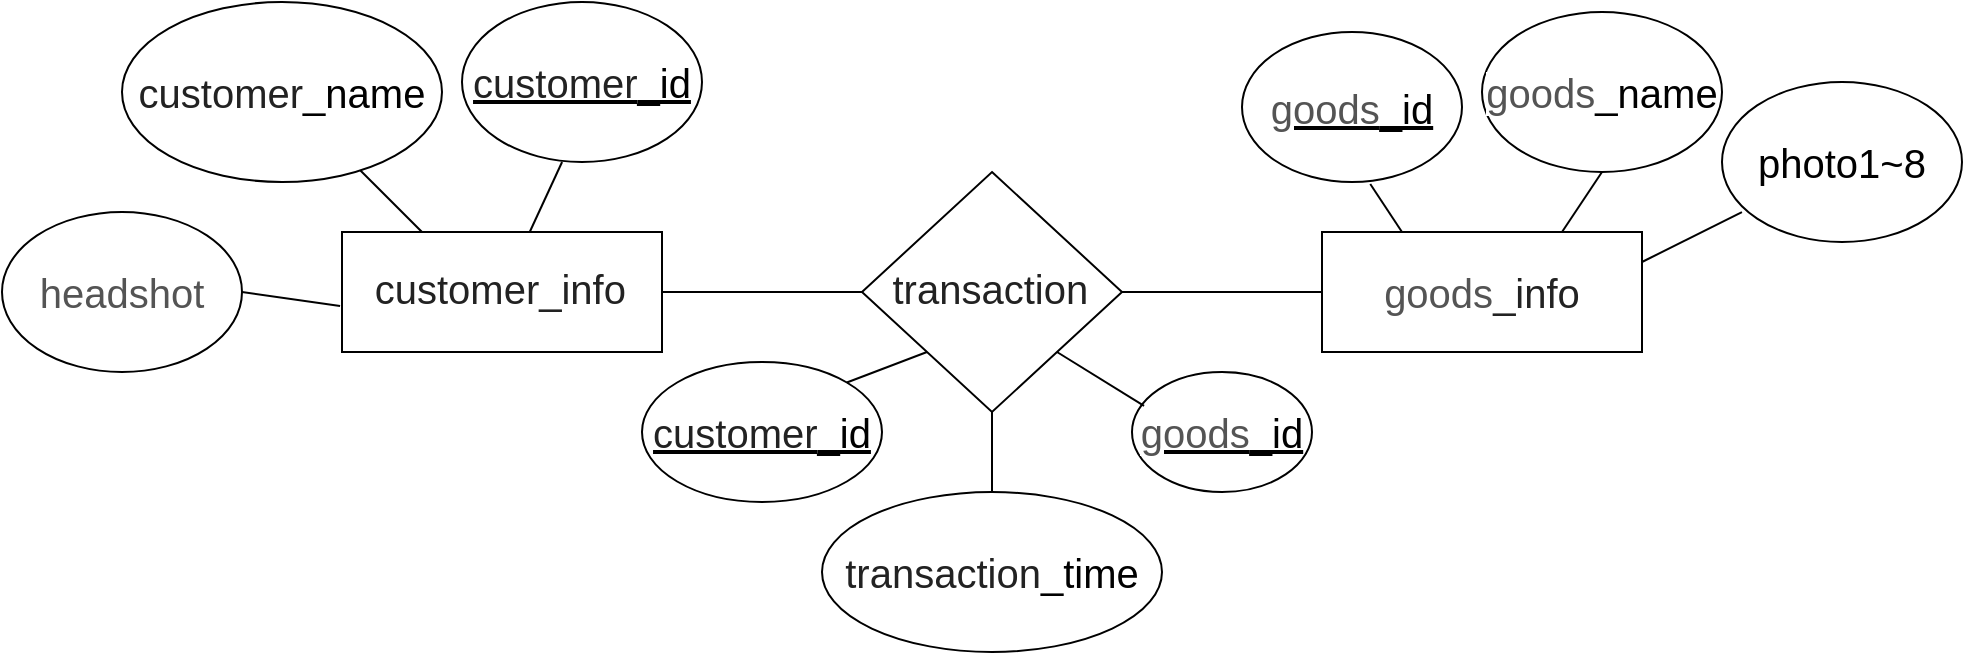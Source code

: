 <mxfile version="11.0.7" type="device"><diagram id="Ka_ja4ZUFtd8mzAhdg6k" name="Page-1"><mxGraphModel dx="1609" dy="516" grid="1" gridSize="10" guides="1" tooltips="1" connect="1" arrows="1" fold="1" page="1" pageScale="1" pageWidth="827" pageHeight="1169" math="0" shadow="0"><root><mxCell id="0"/><mxCell id="1" parent="0"/><mxCell id="z7IGRd4-mGyFEMZIbb4k-1" value="&lt;pre class=&quot;tw-data-text tw-ta tw-text-large&quot; id=&quot;tw-target-text&quot; style=&quot;line-height: 44px ; margin-top: 0px ; margin-bottom: 0px ; border: none ; padding: 0px 0.14em 0px 0px ; position: relative ; resize: none ; font-family: inherit ; overflow: hidden ; width: 283px ; white-space: pre-wrap ; overflow-wrap: break-word ; color: rgb(34 , 34 , 34)&quot;&gt;&lt;span tabindex=&quot;0&quot; lang=&quot;en&quot;&gt;&lt;font style=&quot;font-size: 20px&quot;&gt;customer_info&lt;/font&gt;&lt;/span&gt;&lt;/pre&gt;" style="rounded=0;whiteSpace=wrap;html=1;align=center;" parent="1" vertex="1"><mxGeometry x="130" y="150" width="160" height="60" as="geometry"/></mxCell><mxCell id="z7IGRd4-mGyFEMZIbb4k-2" value="&lt;span style=&quot;color: rgb(84 , 84 , 84) ; font-family: &amp;#34;arial&amp;#34; , sans-serif ; background-color: rgb(255 , 255 , 255) ; font-size: 20px&quot;&gt;&lt;font style=&quot;font-size: 20px&quot;&gt;goods&lt;/font&gt;&lt;/span&gt;&lt;span style=&quot;font-size: 20px ; color: rgb(34 , 34 , 34) ; font-family: inherit ; white-space: pre-wrap&quot;&gt;_info&lt;/span&gt;&lt;span style=&quot;color: rgb(84 , 84 , 84) ; font-family: &amp;#34;arial&amp;#34; , sans-serif ; background-color: rgb(255 , 255 , 255) ; font-size: 20px&quot;&gt;&lt;font style=&quot;font-size: 20px&quot;&gt;&lt;br&gt;&lt;/font&gt;&lt;/span&gt;" style="rounded=0;whiteSpace=wrap;html=1;align=center;" parent="1" vertex="1"><mxGeometry x="620" y="150" width="160" height="60" as="geometry"/></mxCell><mxCell id="z7IGRd4-mGyFEMZIbb4k-4" value="&lt;font style=&quot;font-size: 20px&quot;&gt;&lt;span style=&quot;color: rgb(34 , 34 , 34) ; font-family: inherit ; white-space: pre-wrap&quot;&gt;customer&lt;/span&gt;_name&lt;/font&gt;" style="ellipse;whiteSpace=wrap;html=1;align=center;" parent="1" vertex="1"><mxGeometry x="20" y="35" width="160" height="90" as="geometry"/></mxCell><mxCell id="z7IGRd4-mGyFEMZIbb4k-5" value="&lt;font&gt;&lt;span style=&quot;color: rgb(84 , 84 , 84) ; font-family: &amp;#34;arial&amp;#34; , sans-serif ; text-align: left ; background-color: rgb(255 , 255 , 255)&quot;&gt;&lt;font style=&quot;font-size: 20px&quot;&gt;headshot&lt;/font&gt;&lt;/span&gt;&lt;br&gt;&lt;/font&gt;" style="ellipse;whiteSpace=wrap;html=1;align=center;" parent="1" vertex="1"><mxGeometry x="-40" y="140" width="120" height="80" as="geometry"/></mxCell><mxCell id="z7IGRd4-mGyFEMZIbb4k-6" value="&lt;font style=&quot;font-size: 20px&quot;&gt;photo1~8&lt;br&gt;&lt;/font&gt;" style="ellipse;whiteSpace=wrap;html=1;align=center;" parent="1" vertex="1"><mxGeometry x="820" y="75" width="120" height="80" as="geometry"/></mxCell><mxCell id="z7IGRd4-mGyFEMZIbb4k-15" value="&lt;font style=&quot;font-size: 20px&quot;&gt;&lt;span style=&quot;color: rgb(84 , 84 , 84) ; font-family: &amp;#34;arial&amp;#34; , sans-serif ; background-color: rgb(255 , 255 , 255)&quot;&gt;goods&lt;/span&gt;_name&lt;/font&gt;" style="ellipse;whiteSpace=wrap;html=1;align=center;" parent="1" vertex="1"><mxGeometry x="700" y="40" width="120" height="80" as="geometry"/></mxCell><mxCell id="z7IGRd4-mGyFEMZIbb4k-16" value="&lt;pre class=&quot;tw-data-text tw-ta tw-text-large&quot; id=&quot;tw-target-text&quot; style=&quot;line-height: 44px ; margin-top: 0px ; margin-bottom: 0px ; border: none ; padding: 0px 0.14em 0px 0px ; position: relative ; resize: none ; font-family: inherit ; overflow: hidden ; width: 283px ; white-space: pre-wrap ; overflow-wrap: break-word ; color: rgb(34 , 34 , 34)&quot;&gt;&lt;span tabindex=&quot;0&quot; lang=&quot;en&quot;&gt;&lt;font style=&quot;font-size: 20px&quot;&gt;transaction&lt;/font&gt;&lt;/span&gt;&lt;/pre&gt;" style="rhombus;whiteSpace=wrap;html=1;" parent="1" vertex="1"><mxGeometry x="390" y="120" width="130" height="120" as="geometry"/></mxCell><mxCell id="z7IGRd4-mGyFEMZIbb4k-17" value="" style="endArrow=none;html=1;entryX=0.083;entryY=0.813;entryDx=0;entryDy=0;entryPerimeter=0;exitX=1;exitY=0.25;exitDx=0;exitDy=0;" parent="1" source="z7IGRd4-mGyFEMZIbb4k-2" target="z7IGRd4-mGyFEMZIbb4k-6" edge="1"><mxGeometry width="50" height="50" relative="1" as="geometry"><mxPoint x="790" y="175" as="sourcePoint"/><mxPoint x="840" y="125" as="targetPoint"/></mxGeometry></mxCell><mxCell id="z7IGRd4-mGyFEMZIbb4k-18" value="" style="endArrow=none;html=1;entryX=0.5;entryY=1;entryDx=0;entryDy=0;exitX=0.75;exitY=0;exitDx=0;exitDy=0;" parent="1" source="z7IGRd4-mGyFEMZIbb4k-2" target="z7IGRd4-mGyFEMZIbb4k-15" edge="1"><mxGeometry width="50" height="50" relative="1" as="geometry"><mxPoint x="790" y="175" as="sourcePoint"/><mxPoint x="863" y="125.04" as="targetPoint"/></mxGeometry></mxCell><mxCell id="z7IGRd4-mGyFEMZIbb4k-19" value="&lt;font style=&quot;font-size: 20px&quot;&gt;&lt;span style=&quot;color: rgb(34 , 34 , 34) ; font-family: inherit ; white-space: pre-wrap&quot;&gt;transaction&lt;/span&gt;_time&lt;/font&gt;" style="ellipse;whiteSpace=wrap;html=1;align=center;" parent="1" vertex="1"><mxGeometry x="370" y="280" width="170" height="80" as="geometry"/></mxCell><mxCell id="z7IGRd4-mGyFEMZIbb4k-20" value="&lt;font style=&quot;font-size: 20px&quot;&gt;&lt;u&gt;&lt;span style=&quot;color: rgb(84 , 84 , 84) ; font-family: &amp;#34;arial&amp;#34; , sans-serif ; background-color: rgb(255 , 255 , 255)&quot;&gt;goods&lt;/span&gt;_id&lt;/u&gt;&lt;/font&gt;" style="ellipse;whiteSpace=wrap;html=1;align=center;" parent="1" vertex="1"><mxGeometry x="580" y="50" width="110" height="75" as="geometry"/></mxCell><mxCell id="z7IGRd4-mGyFEMZIbb4k-21" value="&lt;u style=&quot;font-size: 20px&quot;&gt;&lt;span style=&quot;color: rgb(34 , 34 , 34) ; font-family: inherit ; white-space: pre-wrap&quot;&gt;customer&lt;/span&gt;_id&lt;/u&gt;" style="ellipse;whiteSpace=wrap;html=1;align=center;" parent="1" vertex="1"><mxGeometry x="280" y="215" width="120" height="70" as="geometry"/></mxCell><mxCell id="z7IGRd4-mGyFEMZIbb4k-22" value="&lt;font style=&quot;font-size: 20px&quot;&gt;&lt;u&gt;&lt;span style=&quot;color: rgb(34 , 34 , 34) ; font-family: inherit ; white-space: pre-wrap&quot;&gt;customer&lt;/span&gt;_id&lt;/u&gt;&lt;/font&gt;" style="ellipse;whiteSpace=wrap;html=1;align=center;" parent="1" vertex="1"><mxGeometry x="190" y="35" width="120" height="80" as="geometry"/></mxCell><mxCell id="z7IGRd4-mGyFEMZIbb4k-23" value="&lt;u style=&quot;font-size: 20px&quot;&gt;&lt;span style=&quot;color: rgb(84 , 84 , 84) ; font-family: &amp;#34;arial&amp;#34; , sans-serif ; background-color: rgb(255 , 255 , 255)&quot;&gt;goods&lt;/span&gt;_id&lt;/u&gt;" style="ellipse;whiteSpace=wrap;html=1;align=center;" parent="1" vertex="1"><mxGeometry x="525" y="220" width="90" height="60" as="geometry"/></mxCell><mxCell id="z7IGRd4-mGyFEMZIbb4k-24" value="" style="endArrow=none;html=1;entryX=0.583;entryY=1.013;entryDx=0;entryDy=0;exitX=0.25;exitY=0;exitDx=0;exitDy=0;entryPerimeter=0;" parent="1" source="z7IGRd4-mGyFEMZIbb4k-2" target="z7IGRd4-mGyFEMZIbb4k-20" edge="1"><mxGeometry width="50" height="50" relative="1" as="geometry"><mxPoint x="750" y="160" as="sourcePoint"/><mxPoint x="770" y="110" as="targetPoint"/></mxGeometry></mxCell><mxCell id="z7IGRd4-mGyFEMZIbb4k-25" value="" style="endArrow=none;html=1;entryX=1;entryY=0.5;entryDx=0;entryDy=0;exitX=-0.006;exitY=0.617;exitDx=0;exitDy=0;exitPerimeter=0;" parent="1" source="z7IGRd4-mGyFEMZIbb4k-1" target="z7IGRd4-mGyFEMZIbb4k-5" edge="1"><mxGeometry width="50" height="50" relative="1" as="geometry"><mxPoint x="-40" y="400" as="sourcePoint"/><mxPoint x="10" y="350" as="targetPoint"/></mxGeometry></mxCell><mxCell id="z7IGRd4-mGyFEMZIbb4k-27" value="" style="endArrow=none;html=1;exitX=0.25;exitY=0;exitDx=0;exitDy=0;" parent="1" source="z7IGRd4-mGyFEMZIbb4k-1" target="z7IGRd4-mGyFEMZIbb4k-4" edge="1"><mxGeometry width="50" height="50" relative="1" as="geometry"><mxPoint x="-40" y="400" as="sourcePoint"/><mxPoint x="10" y="350" as="targetPoint"/></mxGeometry></mxCell><mxCell id="z7IGRd4-mGyFEMZIbb4k-28" value="" style="endArrow=none;html=1;entryX=0.417;entryY=1;entryDx=0;entryDy=0;entryPerimeter=0;" parent="1" source="z7IGRd4-mGyFEMZIbb4k-1" target="z7IGRd4-mGyFEMZIbb4k-22" edge="1"><mxGeometry width="50" height="50" relative="1" as="geometry"><mxPoint x="-40" y="400" as="sourcePoint"/><mxPoint x="10" y="350" as="targetPoint"/></mxGeometry></mxCell><mxCell id="z7IGRd4-mGyFEMZIbb4k-29" value="" style="endArrow=none;html=1;entryX=1;entryY=0.5;entryDx=0;entryDy=0;" parent="1" source="z7IGRd4-mGyFEMZIbb4k-16" target="z7IGRd4-mGyFEMZIbb4k-1" edge="1"><mxGeometry width="50" height="50" relative="1" as="geometry"><mxPoint x="80" y="450" as="sourcePoint"/><mxPoint x="130" y="400" as="targetPoint"/></mxGeometry></mxCell><mxCell id="z7IGRd4-mGyFEMZIbb4k-30" value="" style="endArrow=none;html=1;entryX=1;entryY=0.5;entryDx=0;entryDy=0;exitX=0;exitY=0.5;exitDx=0;exitDy=0;" parent="1" source="z7IGRd4-mGyFEMZIbb4k-2" target="z7IGRd4-mGyFEMZIbb4k-16" edge="1"><mxGeometry width="50" height="50" relative="1" as="geometry"><mxPoint x="400" y="190" as="sourcePoint"/><mxPoint x="300" y="190" as="targetPoint"/></mxGeometry></mxCell><mxCell id="z7IGRd4-mGyFEMZIbb4k-31" value="" style="endArrow=none;html=1;entryX=1;entryY=0;entryDx=0;entryDy=0;exitX=0;exitY=1;exitDx=0;exitDy=0;" parent="1" source="z7IGRd4-mGyFEMZIbb4k-16" target="z7IGRd4-mGyFEMZIbb4k-21" edge="1"><mxGeometry width="50" height="50" relative="1" as="geometry"><mxPoint x="410" y="200" as="sourcePoint"/><mxPoint x="310" y="200" as="targetPoint"/></mxGeometry></mxCell><mxCell id="z7IGRd4-mGyFEMZIbb4k-32" value="" style="endArrow=none;html=1;entryX=0.067;entryY=0.283;entryDx=0;entryDy=0;exitX=1;exitY=1;exitDx=0;exitDy=0;entryPerimeter=0;" parent="1" source="z7IGRd4-mGyFEMZIbb4k-16" target="z7IGRd4-mGyFEMZIbb4k-23" edge="1"><mxGeometry width="50" height="50" relative="1" as="geometry"><mxPoint x="420" y="210" as="sourcePoint"/><mxPoint x="320" y="210" as="targetPoint"/></mxGeometry></mxCell><mxCell id="z7IGRd4-mGyFEMZIbb4k-33" value="" style="endArrow=none;html=1;entryX=0.5;entryY=0;entryDx=0;entryDy=0;exitX=0.5;exitY=1;exitDx=0;exitDy=0;" parent="1" source="z7IGRd4-mGyFEMZIbb4k-16" target="z7IGRd4-mGyFEMZIbb4k-19" edge="1"><mxGeometry width="50" height="50" relative="1" as="geometry"><mxPoint x="430" y="220" as="sourcePoint"/><mxPoint x="330" y="220" as="targetPoint"/></mxGeometry></mxCell></root></mxGraphModel></diagram></mxfile>
